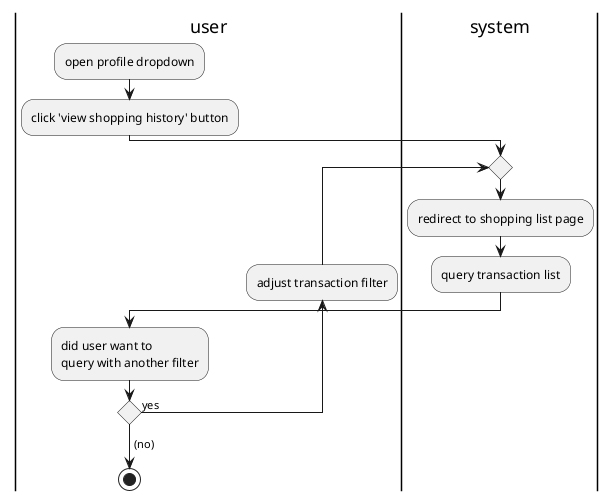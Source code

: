 @startuml view transaction history

|user|
:open profile dropdown;
:click 'view shopping history' button;
|system|
repeat
:redirect to shopping list page;
:query transaction list;
|user|
:did user want to\nquery with another filter;
backward:adjust transaction filter;
repeat while () is (yes)
-> (no);
stop

@enduml